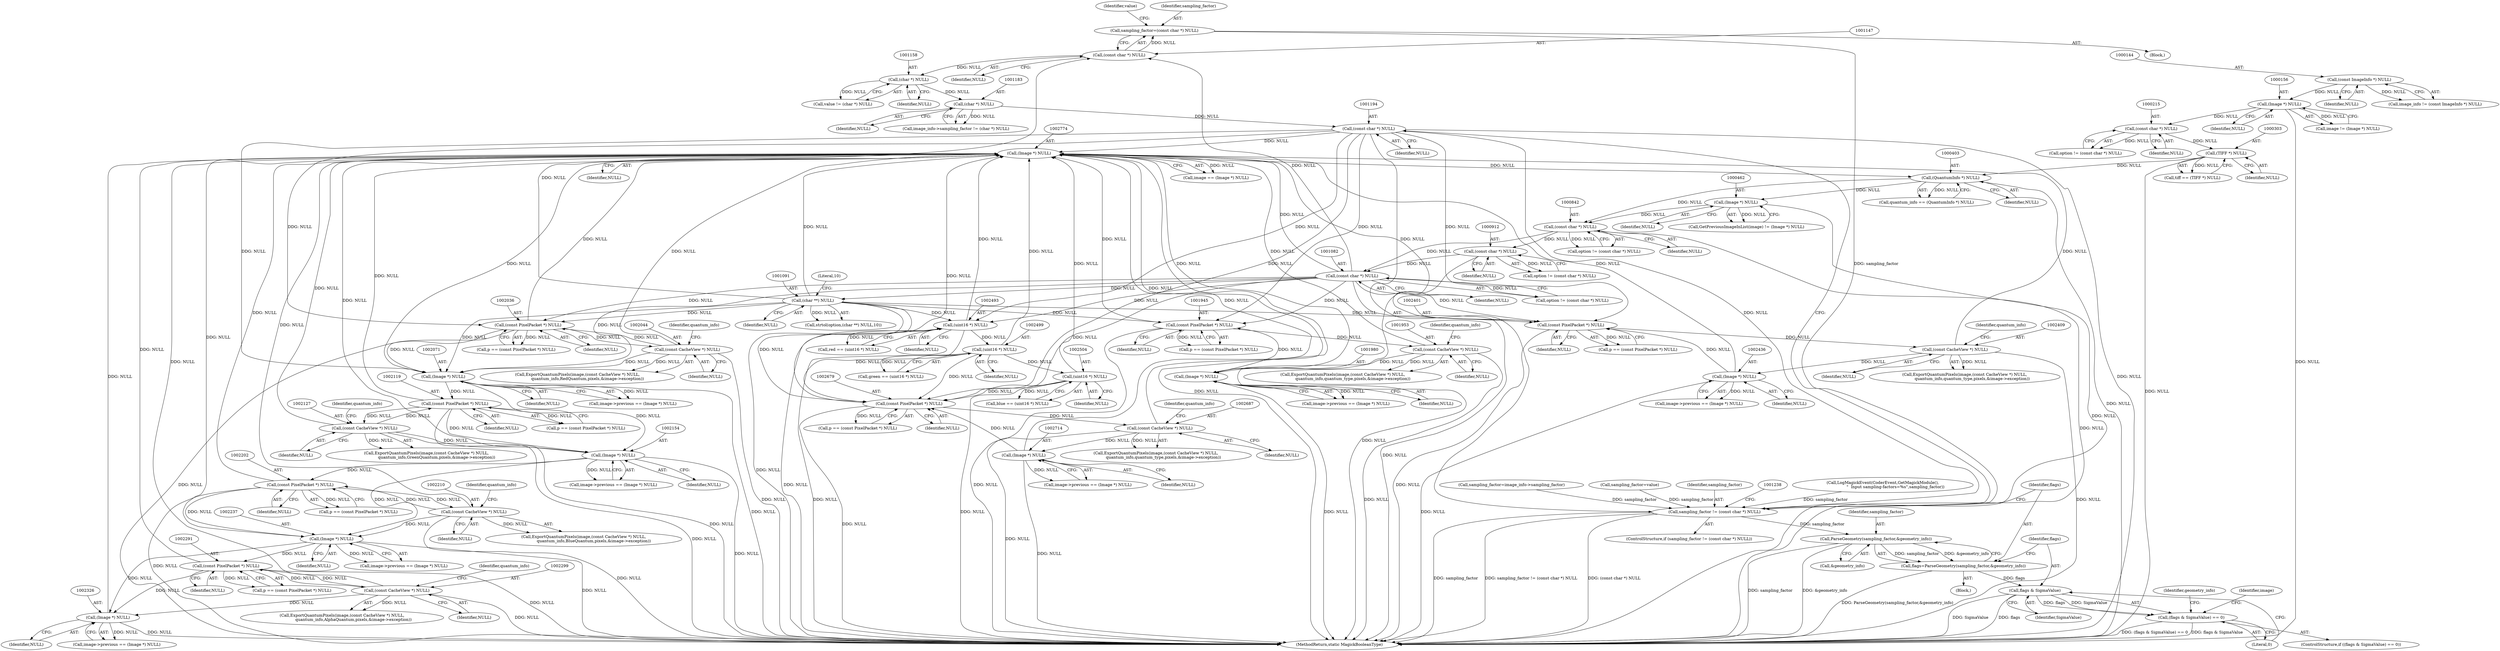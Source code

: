 digraph "0_ImageMagick_f983dcdf9c178e0cbc49608a78713c5669aa1bb5@pointer" {
"1001144" [label="(Call,sampling_factor=(const char *) NULL)"];
"1001146" [label="(Call,(const char *) NULL)"];
"1001090" [label="(Call,(char **) NULL)"];
"1001081" [label="(Call,(const char *) NULL)"];
"1000841" [label="(Call,(const char *) NULL)"];
"1000402" [label="(Call,(QuantumInfo *) NULL)"];
"1000302" [label="(Call,(TIFF *) NULL)"];
"1000214" [label="(Call,(const char *) NULL)"];
"1000155" [label="(Call,(Image *) NULL)"];
"1000143" [label="(Call,(const ImageInfo *) NULL)"];
"1002773" [label="(Call,(Image *) NULL)"];
"1002070" [label="(Call,(Image *) NULL)"];
"1002043" [label="(Call,(const CacheView *) NULL)"];
"1002035" [label="(Call,(const PixelPacket *) NULL)"];
"1001193" [label="(Call,(const char *) NULL)"];
"1001182" [label="(Call,(char *) NULL)"];
"1001157" [label="(Call,(char *) NULL)"];
"1002686" [label="(Call,(const CacheView *) NULL)"];
"1002678" [label="(Call,(const PixelPacket *) NULL)"];
"1002503" [label="(Call,(uint16 *) NULL)"];
"1002498" [label="(Call,(uint16 *) NULL)"];
"1002492" [label="(Call,(uint16 *) NULL)"];
"1002713" [label="(Call,(Image *) NULL)"];
"1001979" [label="(Call,(Image *) NULL)"];
"1001952" [label="(Call,(const CacheView *) NULL)"];
"1001944" [label="(Call,(const PixelPacket *) NULL)"];
"1002118" [label="(Call,(const PixelPacket *) NULL)"];
"1002126" [label="(Call,(const CacheView *) NULL)"];
"1002400" [label="(Call,(const PixelPacket *) NULL)"];
"1002435" [label="(Call,(Image *) NULL)"];
"1002408" [label="(Call,(const CacheView *) NULL)"];
"1002325" [label="(Call,(Image *) NULL)"];
"1002298" [label="(Call,(const CacheView *) NULL)"];
"1002290" [label="(Call,(const PixelPacket *) NULL)"];
"1002236" [label="(Call,(Image *) NULL)"];
"1002209" [label="(Call,(const CacheView *) NULL)"];
"1002201" [label="(Call,(const PixelPacket *) NULL)"];
"1002153" [label="(Call,(Image *) NULL)"];
"1000461" [label="(Call,(Image *) NULL)"];
"1000911" [label="(Call,(const char *) NULL)"];
"1001191" [label="(Call,sampling_factor != (const char *) NULL)"];
"1001199" [label="(Call,ParseGeometry(sampling_factor,&geometry_info))"];
"1001197" [label="(Call,flags=ParseGeometry(sampling_factor,&geometry_info))"];
"1001205" [label="(Call,flags & SigmaValue)"];
"1001204" [label="(Call,(flags & SigmaValue) == 0)"];
"1001172" [label="(Call,LogMagickEvent(CoderEvent,GetMagickModule(),\n                    \"  Input sampling-factors=%s\",sampling_factor))"];
"1001944" [label="(Call,(const PixelPacket *) NULL)"];
"1000141" [label="(Call,image_info != (const ImageInfo *) NULL)"];
"1001146" [label="(Call,(const char *) NULL)"];
"1002680" [label="(Identifier,NULL)"];
"1001975" [label="(Call,image->previous == (Image *) NULL)"];
"1002207" [label="(Call,ExportQuantumPixels(image,(const CacheView *) NULL,\n                quantum_info,BlueQuantum,pixels,&image->exception))"];
"1002199" [label="(Call,p == (const PixelPacket *) NULL)"];
"1000400" [label="(Call,quantum_info == (QuantumInfo *) NULL)"];
"1000302" [label="(Call,(TIFF *) NULL)"];
"1001081" [label="(Call,(const char *) NULL)"];
"1002120" [label="(Identifier,NULL)"];
"1002773" [label="(Call,(Image *) NULL)"];
"1000300" [label="(Call,tiff == (TIFF *) NULL)"];
"1000212" [label="(Call,option != (const char *) NULL)"];
"1000157" [label="(Identifier,NULL)"];
"1002201" [label="(Call,(const PixelPacket *) NULL)"];
"1002437" [label="(Identifier,NULL)"];
"1001150" [label="(Identifier,value)"];
"1001950" [label="(Call,ExportQuantumPixels(image,(const CacheView *) NULL,\n                quantum_info,quantum_type,pixels,&image->exception))"];
"1002684" [label="(Call,ExportQuantumPixels(image,(const CacheView *) NULL,\n            quantum_info,quantum_type,pixels,&image->exception))"];
"1000461" [label="(Call,(Image *) NULL)"];
"1000909" [label="(Call,option != (const char *) NULL)"];
"1001185" [label="(Call,sampling_factor=image_info->sampling_factor)"];
"1002211" [label="(Identifier,NULL)"];
"1002298" [label="(Call,(const CacheView *) NULL)"];
"1001144" [label="(Call,sampling_factor=(const char *) NULL)"];
"1002490" [label="(Call,red == (uint16 *) NULL)"];
"1001207" [label="(Identifier,SigmaValue)"];
"1002041" [label="(Call,ExportQuantumPixels(image,(const CacheView *) NULL,\n                quantum_info,RedQuantum,pixels,&image->exception))"];
"1001093" [label="(Literal,10)"];
"1002678" [label="(Call,(const PixelPacket *) NULL)"];
"1001197" [label="(Call,flags=ParseGeometry(sampling_factor,&geometry_info))"];
"1002325" [label="(Call,(Image *) NULL)"];
"1002155" [label="(Identifier,NULL)"];
"1002713" [label="(Call,(Image *) NULL)"];
"1002771" [label="(Call,image == (Image *) NULL)"];
"1002686" [label="(Call,(const CacheView *) NULL)"];
"1001184" [label="(Identifier,NULL)"];
"1000839" [label="(Call,option != (const char *) NULL)"];
"1001157" [label="(Call,(char *) NULL)"];
"1001088" [label="(Call,strtol(option,(char **) NULL,10))"];
"1002046" [label="(Identifier,quantum_info)"];
"1000214" [label="(Call,(const char *) NULL)"];
"1001955" [label="(Identifier,quantum_info)"];
"1001155" [label="(Call,value != (char *) NULL)"];
"1002498" [label="(Call,(uint16 *) NULL)"];
"1002203" [label="(Identifier,NULL)"];
"1001946" [label="(Identifier,NULL)"];
"1002118" [label="(Call,(const PixelPacket *) NULL)"];
"1001090" [label="(Call,(char **) NULL)"];
"1000304" [label="(Identifier,NULL)"];
"1002033" [label="(Call,p == (const PixelPacket *) NULL)"];
"1002116" [label="(Call,p == (const PixelPacket *) NULL)"];
"1002066" [label="(Call,image->previous == (Image *) NULL)"];
"1001199" [label="(Call,ParseGeometry(sampling_factor,&geometry_info))"];
"1001211" [label="(Identifier,geometry_info)"];
"1000402" [label="(Call,(QuantumInfo *) NULL)"];
"1002327" [label="(Identifier,NULL)"];
"1002209" [label="(Call,(const CacheView *) NULL)"];
"1000143" [label="(Call,(const ImageInfo *) NULL)"];
"1002070" [label="(Call,(Image *) NULL)"];
"1002775" [label="(Identifier,NULL)"];
"1002410" [label="(Identifier,NULL)"];
"1002153" [label="(Call,(Image *) NULL)"];
"1002321" [label="(Call,image->previous == (Image *) NULL)"];
"1001178" [label="(Call,image_info->sampling_factor != (char *) NULL)"];
"1002501" [label="(Call,blue == (uint16 *) NULL)"];
"1002689" [label="(Identifier,quantum_info)"];
"1001206" [label="(Identifier,flags)"];
"1001201" [label="(Call,&geometry_info)"];
"1000911" [label="(Call,(const char *) NULL)"];
"1002129" [label="(Identifier,quantum_info)"];
"1002045" [label="(Identifier,NULL)"];
"1002288" [label="(Call,p == (const PixelPacket *) NULL)"];
"1002676" [label="(Call,p == (const PixelPacket *) NULL)"];
"1001981" [label="(Identifier,NULL)"];
"1000841" [label="(Call,(const char *) NULL)"];
"1002496" [label="(Call,green == (uint16 *) NULL)"];
"1000458" [label="(Call,GetPreviousImageInList(image) != (Image *) NULL)"];
"1002505" [label="(Identifier,NULL)"];
"1002035" [label="(Call,(const PixelPacket *) NULL)"];
"1002688" [label="(Identifier,NULL)"];
"1002715" [label="(Identifier,NULL)"];
"1000153" [label="(Call,image != (Image *) NULL)"];
"1002492" [label="(Call,(uint16 *) NULL)"];
"1002238" [label="(Identifier,NULL)"];
"1002800" [label="(MethodReturn,static MagickBooleanType)"];
"1001083" [label="(Identifier,NULL)"];
"1002406" [label="(Call,ExportQuantumPixels(image,(const CacheView *) NULL,\n            quantum_info,quantum_type,pixels,&image->exception))"];
"1001196" [label="(Block,)"];
"1002232" [label="(Call,image->previous == (Image *) NULL)"];
"1002126" [label="(Call,(const CacheView *) NULL)"];
"1002398" [label="(Call,p == (const PixelPacket *) NULL)"];
"1002402" [label="(Identifier,NULL)"];
"1002236" [label="(Call,(Image *) NULL)"];
"1001193" [label="(Call,(const char *) NULL)"];
"1001161" [label="(Call,sampling_factor=value)"];
"1001205" [label="(Call,flags & SigmaValue)"];
"1001191" [label="(Call,sampling_factor != (const char *) NULL)"];
"1001219" [label="(Identifier,image)"];
"1002709" [label="(Call,image->previous == (Image *) NULL)"];
"1002494" [label="(Identifier,NULL)"];
"1001954" [label="(Identifier,NULL)"];
"1002290" [label="(Call,(const PixelPacket *) NULL)"];
"1000145" [label="(Identifier,NULL)"];
"1002128" [label="(Identifier,NULL)"];
"1002124" [label="(Call,ExportQuantumPixels(image,(const CacheView *) NULL,\n                quantum_info,GreenQuantum,pixels,&image->exception))"];
"1001182" [label="(Call,(char *) NULL)"];
"1002500" [label="(Identifier,NULL)"];
"1002296" [label="(Call,ExportQuantumPixels(image,(const CacheView *) NULL,\n                  quantum_info,AlphaQuantum,pixels,&image->exception))"];
"1002300" [label="(Identifier,NULL)"];
"1001979" [label="(Call,(Image *) NULL)"];
"1002301" [label="(Identifier,quantum_info)"];
"1000404" [label="(Identifier,NULL)"];
"1002408" [label="(Call,(const CacheView *) NULL)"];
"1002037" [label="(Identifier,NULL)"];
"1002292" [label="(Identifier,NULL)"];
"1001942" [label="(Call,p == (const PixelPacket *) NULL)"];
"1001200" [label="(Identifier,sampling_factor)"];
"1002503" [label="(Call,(uint16 *) NULL)"];
"1000913" [label="(Identifier,NULL)"];
"1002411" [label="(Identifier,quantum_info)"];
"1001192" [label="(Identifier,sampling_factor)"];
"1001203" [label="(ControlStructure,if ((flags & SigmaValue) == 0))"];
"1001159" [label="(Identifier,NULL)"];
"1001198" [label="(Identifier,flags)"];
"1000216" [label="(Identifier,NULL)"];
"1002435" [label="(Call,(Image *) NULL)"];
"1002072" [label="(Identifier,NULL)"];
"1001148" [label="(Identifier,NULL)"];
"1001079" [label="(Call,option != (const char *) NULL)"];
"1001092" [label="(Identifier,NULL)"];
"1002212" [label="(Identifier,quantum_info)"];
"1000463" [label="(Identifier,NULL)"];
"1002431" [label="(Call,image->previous == (Image *) NULL)"];
"1002149" [label="(Call,image->previous == (Image *) NULL)"];
"1001208" [label="(Literal,0)"];
"1000843" [label="(Identifier,NULL)"];
"1000155" [label="(Call,(Image *) NULL)"];
"1001204" [label="(Call,(flags & SigmaValue) == 0)"];
"1002043" [label="(Call,(const CacheView *) NULL)"];
"1002400" [label="(Call,(const PixelPacket *) NULL)"];
"1001136" [label="(Block,)"];
"1001952" [label="(Call,(const CacheView *) NULL)"];
"1001190" [label="(ControlStructure,if (sampling_factor != (const char *) NULL))"];
"1001145" [label="(Identifier,sampling_factor)"];
"1001195" [label="(Identifier,NULL)"];
"1001144" -> "1001136"  [label="AST: "];
"1001144" -> "1001146"  [label="CFG: "];
"1001145" -> "1001144"  [label="AST: "];
"1001146" -> "1001144"  [label="AST: "];
"1001150" -> "1001144"  [label="CFG: "];
"1001146" -> "1001144"  [label="DDG: NULL"];
"1001144" -> "1001191"  [label="DDG: sampling_factor"];
"1001146" -> "1001148"  [label="CFG: "];
"1001147" -> "1001146"  [label="AST: "];
"1001148" -> "1001146"  [label="AST: "];
"1001090" -> "1001146"  [label="DDG: NULL"];
"1001081" -> "1001146"  [label="DDG: NULL"];
"1001146" -> "1001157"  [label="DDG: NULL"];
"1001090" -> "1001088"  [label="AST: "];
"1001090" -> "1001092"  [label="CFG: "];
"1001091" -> "1001090"  [label="AST: "];
"1001092" -> "1001090"  [label="AST: "];
"1001093" -> "1001090"  [label="CFG: "];
"1001090" -> "1002800"  [label="DDG: NULL"];
"1001090" -> "1001088"  [label="DDG: NULL"];
"1001081" -> "1001090"  [label="DDG: NULL"];
"1001090" -> "1001944"  [label="DDG: NULL"];
"1001090" -> "1002035"  [label="DDG: NULL"];
"1001090" -> "1002070"  [label="DDG: NULL"];
"1001090" -> "1002400"  [label="DDG: NULL"];
"1001090" -> "1002492"  [label="DDG: NULL"];
"1001090" -> "1002678"  [label="DDG: NULL"];
"1001090" -> "1002773"  [label="DDG: NULL"];
"1001081" -> "1001079"  [label="AST: "];
"1001081" -> "1001083"  [label="CFG: "];
"1001082" -> "1001081"  [label="AST: "];
"1001083" -> "1001081"  [label="AST: "];
"1001079" -> "1001081"  [label="CFG: "];
"1001081" -> "1002800"  [label="DDG: NULL"];
"1001081" -> "1001079"  [label="DDG: NULL"];
"1000841" -> "1001081"  [label="DDG: NULL"];
"1000911" -> "1001081"  [label="DDG: NULL"];
"1001081" -> "1001944"  [label="DDG: NULL"];
"1001081" -> "1002035"  [label="DDG: NULL"];
"1001081" -> "1002070"  [label="DDG: NULL"];
"1001081" -> "1002400"  [label="DDG: NULL"];
"1001081" -> "1002492"  [label="DDG: NULL"];
"1001081" -> "1002678"  [label="DDG: NULL"];
"1001081" -> "1002773"  [label="DDG: NULL"];
"1000841" -> "1000839"  [label="AST: "];
"1000841" -> "1000843"  [label="CFG: "];
"1000842" -> "1000841"  [label="AST: "];
"1000843" -> "1000841"  [label="AST: "];
"1000839" -> "1000841"  [label="CFG: "];
"1000841" -> "1002800"  [label="DDG: NULL"];
"1000841" -> "1000839"  [label="DDG: NULL"];
"1000402" -> "1000841"  [label="DDG: NULL"];
"1000461" -> "1000841"  [label="DDG: NULL"];
"1000841" -> "1000911"  [label="DDG: NULL"];
"1000402" -> "1000400"  [label="AST: "];
"1000402" -> "1000404"  [label="CFG: "];
"1000403" -> "1000402"  [label="AST: "];
"1000404" -> "1000402"  [label="AST: "];
"1000400" -> "1000402"  [label="CFG: "];
"1000402" -> "1002800"  [label="DDG: NULL"];
"1000402" -> "1000400"  [label="DDG: NULL"];
"1000302" -> "1000402"  [label="DDG: NULL"];
"1002773" -> "1000402"  [label="DDG: NULL"];
"1000402" -> "1000461"  [label="DDG: NULL"];
"1000302" -> "1000300"  [label="AST: "];
"1000302" -> "1000304"  [label="CFG: "];
"1000303" -> "1000302"  [label="AST: "];
"1000304" -> "1000302"  [label="AST: "];
"1000300" -> "1000302"  [label="CFG: "];
"1000302" -> "1002800"  [label="DDG: NULL"];
"1000302" -> "1000300"  [label="DDG: NULL"];
"1000214" -> "1000302"  [label="DDG: NULL"];
"1000214" -> "1000212"  [label="AST: "];
"1000214" -> "1000216"  [label="CFG: "];
"1000215" -> "1000214"  [label="AST: "];
"1000216" -> "1000214"  [label="AST: "];
"1000212" -> "1000214"  [label="CFG: "];
"1000214" -> "1000212"  [label="DDG: NULL"];
"1000155" -> "1000214"  [label="DDG: NULL"];
"1000155" -> "1000153"  [label="AST: "];
"1000155" -> "1000157"  [label="CFG: "];
"1000156" -> "1000155"  [label="AST: "];
"1000157" -> "1000155"  [label="AST: "];
"1000153" -> "1000155"  [label="CFG: "];
"1000155" -> "1002800"  [label="DDG: NULL"];
"1000155" -> "1000153"  [label="DDG: NULL"];
"1000143" -> "1000155"  [label="DDG: NULL"];
"1000143" -> "1000141"  [label="AST: "];
"1000143" -> "1000145"  [label="CFG: "];
"1000144" -> "1000143"  [label="AST: "];
"1000145" -> "1000143"  [label="AST: "];
"1000141" -> "1000143"  [label="CFG: "];
"1000143" -> "1000141"  [label="DDG: NULL"];
"1002773" -> "1002771"  [label="AST: "];
"1002773" -> "1002775"  [label="CFG: "];
"1002774" -> "1002773"  [label="AST: "];
"1002775" -> "1002773"  [label="AST: "];
"1002771" -> "1002773"  [label="CFG: "];
"1002773" -> "1002800"  [label="DDG: NULL"];
"1002773" -> "1002771"  [label="DDG: NULL"];
"1002070" -> "1002773"  [label="DDG: NULL"];
"1002686" -> "1002773"  [label="DDG: NULL"];
"1002498" -> "1002773"  [label="DDG: NULL"];
"1002713" -> "1002773"  [label="DDG: NULL"];
"1001979" -> "1002773"  [label="DDG: NULL"];
"1002492" -> "1002773"  [label="DDG: NULL"];
"1002118" -> "1002773"  [label="DDG: NULL"];
"1002400" -> "1002773"  [label="DDG: NULL"];
"1001944" -> "1002773"  [label="DDG: NULL"];
"1002325" -> "1002773"  [label="DDG: NULL"];
"1002209" -> "1002773"  [label="DDG: NULL"];
"1001952" -> "1002773"  [label="DDG: NULL"];
"1002678" -> "1002773"  [label="DDG: NULL"];
"1002043" -> "1002773"  [label="DDG: NULL"];
"1002503" -> "1002773"  [label="DDG: NULL"];
"1002126" -> "1002773"  [label="DDG: NULL"];
"1002298" -> "1002773"  [label="DDG: NULL"];
"1002408" -> "1002773"  [label="DDG: NULL"];
"1002236" -> "1002773"  [label="DDG: NULL"];
"1002153" -> "1002773"  [label="DDG: NULL"];
"1002035" -> "1002773"  [label="DDG: NULL"];
"1001193" -> "1002773"  [label="DDG: NULL"];
"1002201" -> "1002773"  [label="DDG: NULL"];
"1002435" -> "1002773"  [label="DDG: NULL"];
"1002290" -> "1002773"  [label="DDG: NULL"];
"1002070" -> "1002066"  [label="AST: "];
"1002070" -> "1002072"  [label="CFG: "];
"1002071" -> "1002070"  [label="AST: "];
"1002072" -> "1002070"  [label="AST: "];
"1002066" -> "1002070"  [label="CFG: "];
"1002070" -> "1002800"  [label="DDG: NULL"];
"1002070" -> "1002066"  [label="DDG: NULL"];
"1002043" -> "1002070"  [label="DDG: NULL"];
"1002035" -> "1002070"  [label="DDG: NULL"];
"1001193" -> "1002070"  [label="DDG: NULL"];
"1002070" -> "1002118"  [label="DDG: NULL"];
"1002070" -> "1002153"  [label="DDG: NULL"];
"1002043" -> "1002041"  [label="AST: "];
"1002043" -> "1002045"  [label="CFG: "];
"1002044" -> "1002043"  [label="AST: "];
"1002045" -> "1002043"  [label="AST: "];
"1002046" -> "1002043"  [label="CFG: "];
"1002043" -> "1002800"  [label="DDG: NULL"];
"1002043" -> "1002035"  [label="DDG: NULL"];
"1002043" -> "1002041"  [label="DDG: NULL"];
"1002035" -> "1002043"  [label="DDG: NULL"];
"1002035" -> "1002033"  [label="AST: "];
"1002035" -> "1002037"  [label="CFG: "];
"1002036" -> "1002035"  [label="AST: "];
"1002037" -> "1002035"  [label="AST: "];
"1002033" -> "1002035"  [label="CFG: "];
"1002035" -> "1002800"  [label="DDG: NULL"];
"1002035" -> "1002033"  [label="DDG: NULL"];
"1001193" -> "1002035"  [label="DDG: NULL"];
"1001193" -> "1001191"  [label="AST: "];
"1001193" -> "1001195"  [label="CFG: "];
"1001194" -> "1001193"  [label="AST: "];
"1001195" -> "1001193"  [label="AST: "];
"1001191" -> "1001193"  [label="CFG: "];
"1001193" -> "1002800"  [label="DDG: NULL"];
"1001193" -> "1001191"  [label="DDG: NULL"];
"1001182" -> "1001193"  [label="DDG: NULL"];
"1001193" -> "1001944"  [label="DDG: NULL"];
"1001193" -> "1002400"  [label="DDG: NULL"];
"1001193" -> "1002492"  [label="DDG: NULL"];
"1001193" -> "1002678"  [label="DDG: NULL"];
"1001182" -> "1001178"  [label="AST: "];
"1001182" -> "1001184"  [label="CFG: "];
"1001183" -> "1001182"  [label="AST: "];
"1001184" -> "1001182"  [label="AST: "];
"1001178" -> "1001182"  [label="CFG: "];
"1001182" -> "1001178"  [label="DDG: NULL"];
"1001157" -> "1001182"  [label="DDG: NULL"];
"1001157" -> "1001155"  [label="AST: "];
"1001157" -> "1001159"  [label="CFG: "];
"1001158" -> "1001157"  [label="AST: "];
"1001159" -> "1001157"  [label="AST: "];
"1001155" -> "1001157"  [label="CFG: "];
"1001157" -> "1001155"  [label="DDG: NULL"];
"1002686" -> "1002684"  [label="AST: "];
"1002686" -> "1002688"  [label="CFG: "];
"1002687" -> "1002686"  [label="AST: "];
"1002688" -> "1002686"  [label="AST: "];
"1002689" -> "1002686"  [label="CFG: "];
"1002686" -> "1002800"  [label="DDG: NULL"];
"1002686" -> "1002684"  [label="DDG: NULL"];
"1002678" -> "1002686"  [label="DDG: NULL"];
"1002686" -> "1002713"  [label="DDG: NULL"];
"1002678" -> "1002676"  [label="AST: "];
"1002678" -> "1002680"  [label="CFG: "];
"1002679" -> "1002678"  [label="AST: "];
"1002680" -> "1002678"  [label="AST: "];
"1002676" -> "1002678"  [label="CFG: "];
"1002678" -> "1002800"  [label="DDG: NULL"];
"1002678" -> "1002676"  [label="DDG: NULL"];
"1002503" -> "1002678"  [label="DDG: NULL"];
"1002498" -> "1002678"  [label="DDG: NULL"];
"1002713" -> "1002678"  [label="DDG: NULL"];
"1002492" -> "1002678"  [label="DDG: NULL"];
"1002503" -> "1002501"  [label="AST: "];
"1002503" -> "1002505"  [label="CFG: "];
"1002504" -> "1002503"  [label="AST: "];
"1002505" -> "1002503"  [label="AST: "];
"1002501" -> "1002503"  [label="CFG: "];
"1002503" -> "1002800"  [label="DDG: NULL"];
"1002503" -> "1002501"  [label="DDG: NULL"];
"1002498" -> "1002503"  [label="DDG: NULL"];
"1002498" -> "1002496"  [label="AST: "];
"1002498" -> "1002500"  [label="CFG: "];
"1002499" -> "1002498"  [label="AST: "];
"1002500" -> "1002498"  [label="AST: "];
"1002496" -> "1002498"  [label="CFG: "];
"1002498" -> "1002800"  [label="DDG: NULL"];
"1002498" -> "1002496"  [label="DDG: NULL"];
"1002492" -> "1002498"  [label="DDG: NULL"];
"1002492" -> "1002490"  [label="AST: "];
"1002492" -> "1002494"  [label="CFG: "];
"1002493" -> "1002492"  [label="AST: "];
"1002494" -> "1002492"  [label="AST: "];
"1002490" -> "1002492"  [label="CFG: "];
"1002492" -> "1002800"  [label="DDG: NULL"];
"1002492" -> "1002490"  [label="DDG: NULL"];
"1002713" -> "1002709"  [label="AST: "];
"1002713" -> "1002715"  [label="CFG: "];
"1002714" -> "1002713"  [label="AST: "];
"1002715" -> "1002713"  [label="AST: "];
"1002709" -> "1002713"  [label="CFG: "];
"1002713" -> "1002800"  [label="DDG: NULL"];
"1002713" -> "1002709"  [label="DDG: NULL"];
"1001979" -> "1001975"  [label="AST: "];
"1001979" -> "1001981"  [label="CFG: "];
"1001980" -> "1001979"  [label="AST: "];
"1001981" -> "1001979"  [label="AST: "];
"1001975" -> "1001979"  [label="CFG: "];
"1001979" -> "1002800"  [label="DDG: NULL"];
"1001979" -> "1001944"  [label="DDG: NULL"];
"1001979" -> "1001975"  [label="DDG: NULL"];
"1001952" -> "1001979"  [label="DDG: NULL"];
"1001952" -> "1001950"  [label="AST: "];
"1001952" -> "1001954"  [label="CFG: "];
"1001953" -> "1001952"  [label="AST: "];
"1001954" -> "1001952"  [label="AST: "];
"1001955" -> "1001952"  [label="CFG: "];
"1001952" -> "1002800"  [label="DDG: NULL"];
"1001952" -> "1001950"  [label="DDG: NULL"];
"1001944" -> "1001952"  [label="DDG: NULL"];
"1001944" -> "1001942"  [label="AST: "];
"1001944" -> "1001946"  [label="CFG: "];
"1001945" -> "1001944"  [label="AST: "];
"1001946" -> "1001944"  [label="AST: "];
"1001942" -> "1001944"  [label="CFG: "];
"1001944" -> "1002800"  [label="DDG: NULL"];
"1001944" -> "1001942"  [label="DDG: NULL"];
"1002118" -> "1002116"  [label="AST: "];
"1002118" -> "1002120"  [label="CFG: "];
"1002119" -> "1002118"  [label="AST: "];
"1002120" -> "1002118"  [label="AST: "];
"1002116" -> "1002118"  [label="CFG: "];
"1002118" -> "1002800"  [label="DDG: NULL"];
"1002118" -> "1002116"  [label="DDG: NULL"];
"1002126" -> "1002118"  [label="DDG: NULL"];
"1002118" -> "1002126"  [label="DDG: NULL"];
"1002118" -> "1002153"  [label="DDG: NULL"];
"1002126" -> "1002124"  [label="AST: "];
"1002126" -> "1002128"  [label="CFG: "];
"1002127" -> "1002126"  [label="AST: "];
"1002128" -> "1002126"  [label="AST: "];
"1002129" -> "1002126"  [label="CFG: "];
"1002126" -> "1002800"  [label="DDG: NULL"];
"1002126" -> "1002124"  [label="DDG: NULL"];
"1002126" -> "1002153"  [label="DDG: NULL"];
"1002400" -> "1002398"  [label="AST: "];
"1002400" -> "1002402"  [label="CFG: "];
"1002401" -> "1002400"  [label="AST: "];
"1002402" -> "1002400"  [label="AST: "];
"1002398" -> "1002400"  [label="CFG: "];
"1002400" -> "1002800"  [label="DDG: NULL"];
"1002400" -> "1002398"  [label="DDG: NULL"];
"1002435" -> "1002400"  [label="DDG: NULL"];
"1002400" -> "1002408"  [label="DDG: NULL"];
"1002435" -> "1002431"  [label="AST: "];
"1002435" -> "1002437"  [label="CFG: "];
"1002436" -> "1002435"  [label="AST: "];
"1002437" -> "1002435"  [label="AST: "];
"1002431" -> "1002435"  [label="CFG: "];
"1002435" -> "1002800"  [label="DDG: NULL"];
"1002435" -> "1002431"  [label="DDG: NULL"];
"1002408" -> "1002435"  [label="DDG: NULL"];
"1002408" -> "1002406"  [label="AST: "];
"1002408" -> "1002410"  [label="CFG: "];
"1002409" -> "1002408"  [label="AST: "];
"1002410" -> "1002408"  [label="AST: "];
"1002411" -> "1002408"  [label="CFG: "];
"1002408" -> "1002800"  [label="DDG: NULL"];
"1002408" -> "1002406"  [label="DDG: NULL"];
"1002325" -> "1002321"  [label="AST: "];
"1002325" -> "1002327"  [label="CFG: "];
"1002326" -> "1002325"  [label="AST: "];
"1002327" -> "1002325"  [label="AST: "];
"1002321" -> "1002325"  [label="CFG: "];
"1002325" -> "1002800"  [label="DDG: NULL"];
"1002325" -> "1002321"  [label="DDG: NULL"];
"1002298" -> "1002325"  [label="DDG: NULL"];
"1002236" -> "1002325"  [label="DDG: NULL"];
"1002290" -> "1002325"  [label="DDG: NULL"];
"1002298" -> "1002296"  [label="AST: "];
"1002298" -> "1002300"  [label="CFG: "];
"1002299" -> "1002298"  [label="AST: "];
"1002300" -> "1002298"  [label="AST: "];
"1002301" -> "1002298"  [label="CFG: "];
"1002298" -> "1002800"  [label="DDG: NULL"];
"1002298" -> "1002290"  [label="DDG: NULL"];
"1002298" -> "1002296"  [label="DDG: NULL"];
"1002290" -> "1002298"  [label="DDG: NULL"];
"1002290" -> "1002288"  [label="AST: "];
"1002290" -> "1002292"  [label="CFG: "];
"1002291" -> "1002290"  [label="AST: "];
"1002292" -> "1002290"  [label="AST: "];
"1002288" -> "1002290"  [label="CFG: "];
"1002290" -> "1002800"  [label="DDG: NULL"];
"1002290" -> "1002288"  [label="DDG: NULL"];
"1002236" -> "1002290"  [label="DDG: NULL"];
"1002236" -> "1002232"  [label="AST: "];
"1002236" -> "1002238"  [label="CFG: "];
"1002237" -> "1002236"  [label="AST: "];
"1002238" -> "1002236"  [label="AST: "];
"1002232" -> "1002236"  [label="CFG: "];
"1002236" -> "1002800"  [label="DDG: NULL"];
"1002236" -> "1002232"  [label="DDG: NULL"];
"1002209" -> "1002236"  [label="DDG: NULL"];
"1002153" -> "1002236"  [label="DDG: NULL"];
"1002201" -> "1002236"  [label="DDG: NULL"];
"1002209" -> "1002207"  [label="AST: "];
"1002209" -> "1002211"  [label="CFG: "];
"1002210" -> "1002209"  [label="AST: "];
"1002211" -> "1002209"  [label="AST: "];
"1002212" -> "1002209"  [label="CFG: "];
"1002209" -> "1002800"  [label="DDG: NULL"];
"1002209" -> "1002201"  [label="DDG: NULL"];
"1002209" -> "1002207"  [label="DDG: NULL"];
"1002201" -> "1002209"  [label="DDG: NULL"];
"1002201" -> "1002199"  [label="AST: "];
"1002201" -> "1002203"  [label="CFG: "];
"1002202" -> "1002201"  [label="AST: "];
"1002203" -> "1002201"  [label="AST: "];
"1002199" -> "1002201"  [label="CFG: "];
"1002201" -> "1002800"  [label="DDG: NULL"];
"1002201" -> "1002199"  [label="DDG: NULL"];
"1002153" -> "1002201"  [label="DDG: NULL"];
"1002153" -> "1002149"  [label="AST: "];
"1002153" -> "1002155"  [label="CFG: "];
"1002154" -> "1002153"  [label="AST: "];
"1002155" -> "1002153"  [label="AST: "];
"1002149" -> "1002153"  [label="CFG: "];
"1002153" -> "1002800"  [label="DDG: NULL"];
"1002153" -> "1002149"  [label="DDG: NULL"];
"1000461" -> "1000458"  [label="AST: "];
"1000461" -> "1000463"  [label="CFG: "];
"1000462" -> "1000461"  [label="AST: "];
"1000463" -> "1000461"  [label="AST: "];
"1000458" -> "1000461"  [label="CFG: "];
"1000461" -> "1002800"  [label="DDG: NULL"];
"1000461" -> "1000458"  [label="DDG: NULL"];
"1000911" -> "1000909"  [label="AST: "];
"1000911" -> "1000913"  [label="CFG: "];
"1000912" -> "1000911"  [label="AST: "];
"1000913" -> "1000911"  [label="AST: "];
"1000909" -> "1000911"  [label="CFG: "];
"1000911" -> "1002800"  [label="DDG: NULL"];
"1000911" -> "1000909"  [label="DDG: NULL"];
"1001191" -> "1001190"  [label="AST: "];
"1001192" -> "1001191"  [label="AST: "];
"1001198" -> "1001191"  [label="CFG: "];
"1001238" -> "1001191"  [label="CFG: "];
"1001191" -> "1002800"  [label="DDG: sampling_factor"];
"1001191" -> "1002800"  [label="DDG: sampling_factor != (const char *) NULL"];
"1001191" -> "1002800"  [label="DDG: (const char *) NULL"];
"1001185" -> "1001191"  [label="DDG: sampling_factor"];
"1001172" -> "1001191"  [label="DDG: sampling_factor"];
"1001161" -> "1001191"  [label="DDG: sampling_factor"];
"1001191" -> "1001199"  [label="DDG: sampling_factor"];
"1001199" -> "1001197"  [label="AST: "];
"1001199" -> "1001201"  [label="CFG: "];
"1001200" -> "1001199"  [label="AST: "];
"1001201" -> "1001199"  [label="AST: "];
"1001197" -> "1001199"  [label="CFG: "];
"1001199" -> "1002800"  [label="DDG: sampling_factor"];
"1001199" -> "1002800"  [label="DDG: &geometry_info"];
"1001199" -> "1001197"  [label="DDG: sampling_factor"];
"1001199" -> "1001197"  [label="DDG: &geometry_info"];
"1001197" -> "1001196"  [label="AST: "];
"1001198" -> "1001197"  [label="AST: "];
"1001206" -> "1001197"  [label="CFG: "];
"1001197" -> "1002800"  [label="DDG: ParseGeometry(sampling_factor,&geometry_info)"];
"1001197" -> "1001205"  [label="DDG: flags"];
"1001205" -> "1001204"  [label="AST: "];
"1001205" -> "1001207"  [label="CFG: "];
"1001206" -> "1001205"  [label="AST: "];
"1001207" -> "1001205"  [label="AST: "];
"1001208" -> "1001205"  [label="CFG: "];
"1001205" -> "1002800"  [label="DDG: flags"];
"1001205" -> "1002800"  [label="DDG: SigmaValue"];
"1001205" -> "1001204"  [label="DDG: flags"];
"1001205" -> "1001204"  [label="DDG: SigmaValue"];
"1001204" -> "1001203"  [label="AST: "];
"1001204" -> "1001208"  [label="CFG: "];
"1001208" -> "1001204"  [label="AST: "];
"1001211" -> "1001204"  [label="CFG: "];
"1001219" -> "1001204"  [label="CFG: "];
"1001204" -> "1002800"  [label="DDG: flags & SigmaValue"];
"1001204" -> "1002800"  [label="DDG: (flags & SigmaValue) == 0"];
}
